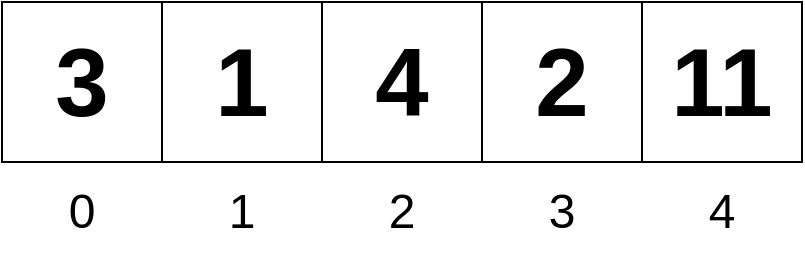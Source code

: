 <mxfile version="24.7.17">
  <diagram name="Page-1" id="i0KITuMCZ7HgKePFLaO4">
    <mxGraphModel dx="1050" dy="565" grid="1" gridSize="10" guides="1" tooltips="1" connect="1" arrows="1" fold="1" page="1" pageScale="1" pageWidth="827" pageHeight="1169" math="0" shadow="0">
      <root>
        <mxCell id="0" />
        <mxCell id="1" parent="0" />
        <mxCell id="ABLpFCAV1KpJYJpthuzw-1" value="" style="rounded=0;whiteSpace=wrap;html=1;" parent="1" vertex="1">
          <mxGeometry x="80" y="160" width="80" height="80" as="geometry" />
        </mxCell>
        <mxCell id="ABLpFCAV1KpJYJpthuzw-2" value="&lt;b&gt;&lt;font style=&quot;font-size: 48px;&quot;&gt;3&lt;/font&gt;&lt;/b&gt;" style="text;html=1;align=center;verticalAlign=middle;whiteSpace=wrap;rounded=0;" parent="1" vertex="1">
          <mxGeometry x="85" y="175" width="70" height="50" as="geometry" />
        </mxCell>
        <mxCell id="ABLpFCAV1KpJYJpthuzw-3" value="" style="rounded=0;whiteSpace=wrap;html=1;" parent="1" vertex="1">
          <mxGeometry x="160" y="160" width="80" height="80" as="geometry" />
        </mxCell>
        <mxCell id="ABLpFCAV1KpJYJpthuzw-4" value="&lt;b&gt;&lt;font style=&quot;font-size: 48px;&quot;&gt;1&lt;/font&gt;&lt;/b&gt;" style="text;html=1;align=center;verticalAlign=middle;whiteSpace=wrap;rounded=0;" parent="1" vertex="1">
          <mxGeometry x="165" y="175" width="70" height="50" as="geometry" />
        </mxCell>
        <mxCell id="ABLpFCAV1KpJYJpthuzw-5" value="" style="rounded=0;whiteSpace=wrap;html=1;" parent="1" vertex="1">
          <mxGeometry x="240" y="160" width="80" height="80" as="geometry" />
        </mxCell>
        <mxCell id="ABLpFCAV1KpJYJpthuzw-6" value="&lt;b&gt;&lt;font style=&quot;font-size: 48px;&quot;&gt;4&lt;/font&gt;&lt;/b&gt;" style="text;html=1;align=center;verticalAlign=middle;whiteSpace=wrap;rounded=0;" parent="1" vertex="1">
          <mxGeometry x="245" y="175" width="70" height="50" as="geometry" />
        </mxCell>
        <mxCell id="ABLpFCAV1KpJYJpthuzw-7" value="" style="rounded=0;whiteSpace=wrap;html=1;" parent="1" vertex="1">
          <mxGeometry x="320" y="160" width="80" height="80" as="geometry" />
        </mxCell>
        <mxCell id="ABLpFCAV1KpJYJpthuzw-8" value="&lt;b&gt;&lt;font style=&quot;font-size: 48px;&quot;&gt;2&lt;/font&gt;&lt;/b&gt;" style="text;html=1;align=center;verticalAlign=middle;whiteSpace=wrap;rounded=0;" parent="1" vertex="1">
          <mxGeometry x="325" y="175" width="70" height="50" as="geometry" />
        </mxCell>
        <mxCell id="ABLpFCAV1KpJYJpthuzw-9" value="" style="rounded=0;whiteSpace=wrap;html=1;" parent="1" vertex="1">
          <mxGeometry x="400" y="160" width="80" height="80" as="geometry" />
        </mxCell>
        <mxCell id="ABLpFCAV1KpJYJpthuzw-10" value="&lt;b&gt;&lt;font style=&quot;font-size: 48px;&quot;&gt;11&lt;/font&gt;&lt;/b&gt;" style="text;html=1;align=center;verticalAlign=middle;whiteSpace=wrap;rounded=0;" parent="1" vertex="1">
          <mxGeometry x="405" y="175" width="70" height="50" as="geometry" />
        </mxCell>
        <mxCell id="JFGcZVJTa7ZsRA6F2_4N-2" value="&lt;span style=&quot;font-size: 24px;&quot;&gt;0&lt;/span&gt;" style="text;html=1;align=center;verticalAlign=middle;whiteSpace=wrap;rounded=0;" vertex="1" parent="1">
          <mxGeometry x="85" y="240" width="70" height="50" as="geometry" />
        </mxCell>
        <mxCell id="JFGcZVJTa7ZsRA6F2_4N-3" value="&lt;font style=&quot;font-size: 24px;&quot;&gt;1&lt;/font&gt;" style="text;html=1;align=center;verticalAlign=middle;whiteSpace=wrap;rounded=0;" vertex="1" parent="1">
          <mxGeometry x="165" y="240" width="70" height="50" as="geometry" />
        </mxCell>
        <mxCell id="JFGcZVJTa7ZsRA6F2_4N-4" value="&lt;font style=&quot;font-size: 24px;&quot;&gt;2&lt;/font&gt;" style="text;html=1;align=center;verticalAlign=middle;whiteSpace=wrap;rounded=0;" vertex="1" parent="1">
          <mxGeometry x="245" y="240" width="70" height="50" as="geometry" />
        </mxCell>
        <mxCell id="JFGcZVJTa7ZsRA6F2_4N-5" value="&lt;font style=&quot;font-size: 24px;&quot;&gt;3&lt;/font&gt;" style="text;html=1;align=center;verticalAlign=middle;whiteSpace=wrap;rounded=0;" vertex="1" parent="1">
          <mxGeometry x="325" y="240" width="70" height="50" as="geometry" />
        </mxCell>
        <mxCell id="JFGcZVJTa7ZsRA6F2_4N-6" value="&lt;font style=&quot;font-size: 24px;&quot;&gt;4&lt;/font&gt;" style="text;html=1;align=center;verticalAlign=middle;whiteSpace=wrap;rounded=0;" vertex="1" parent="1">
          <mxGeometry x="405" y="240" width="70" height="50" as="geometry" />
        </mxCell>
      </root>
    </mxGraphModel>
  </diagram>
</mxfile>
